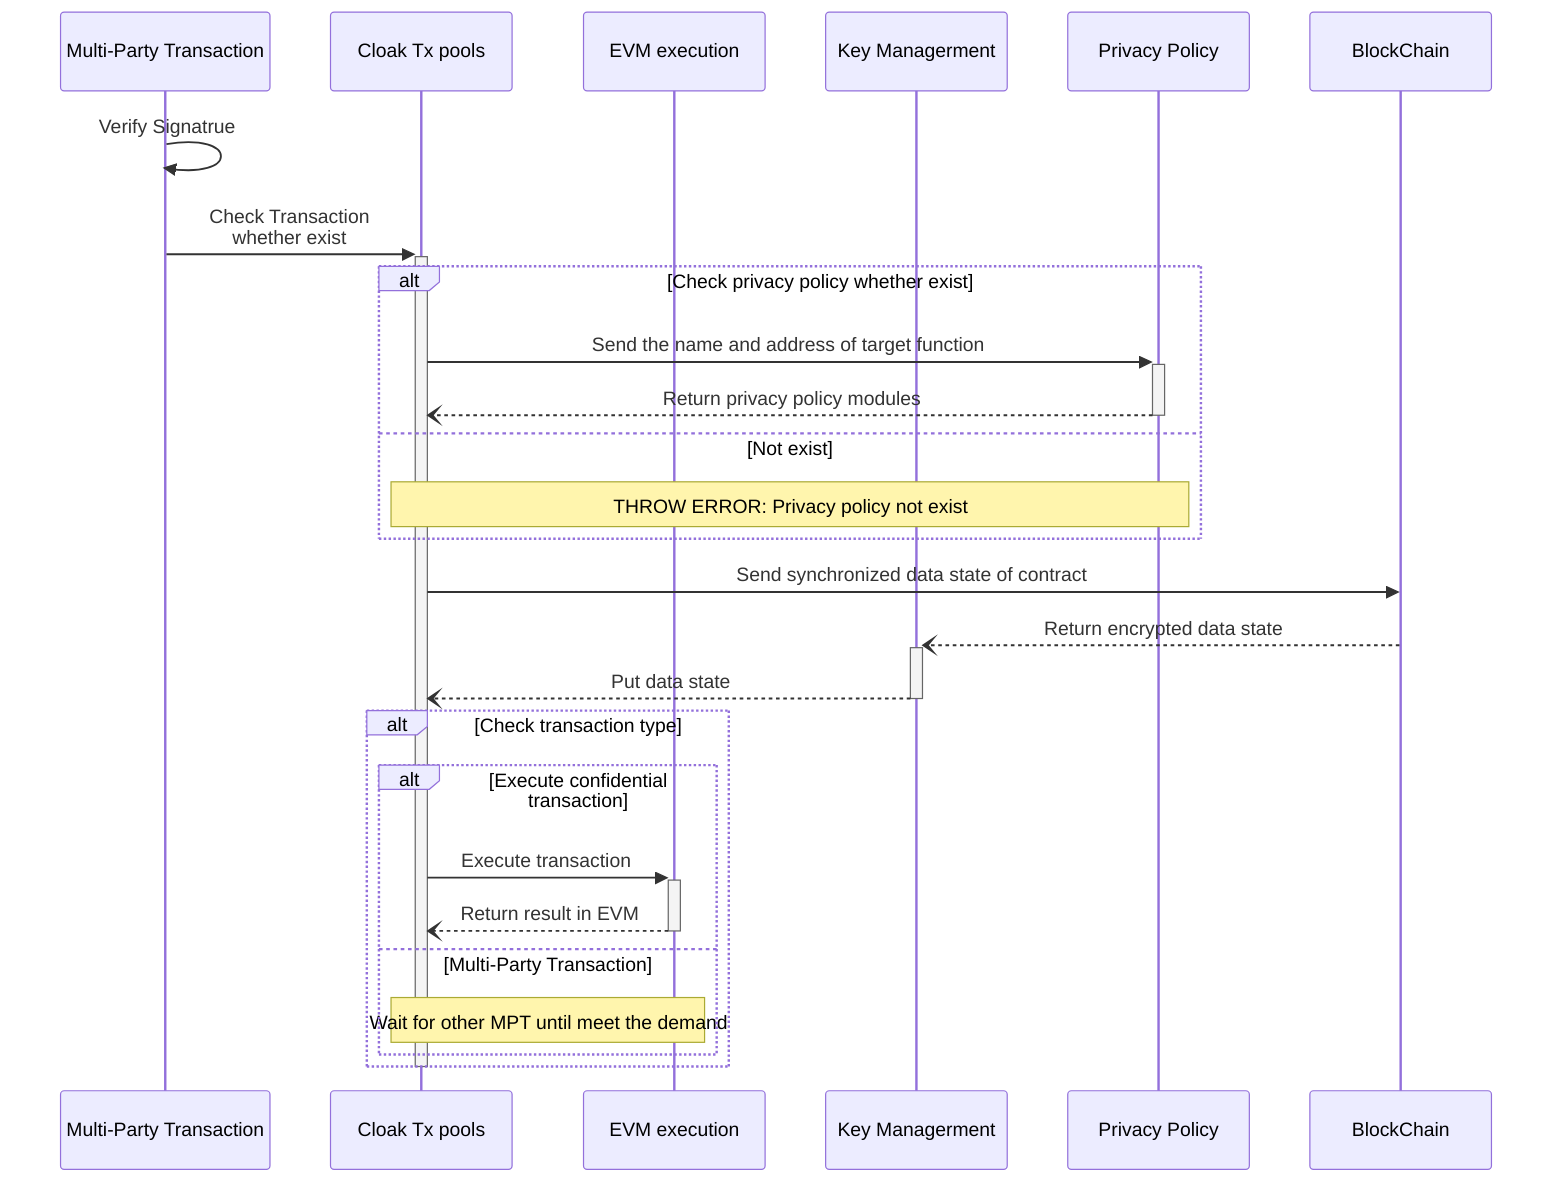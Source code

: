 sequenceDiagram
    participant M as Multi-Party Transaction
    participant C as Cloak Tx pools
    participant E as EVM execution
    participant K as Key Managerment
    participant P as Privacy Policy
    participant B as BlockChain
    M ->> M: Verify Signatrue
    M ->>+ C: Check Transaction <br> whether exist
    alt Check privacy policy whether exist
        C ->>+ P: Send the name and address of target function
        P --)- C: Return privacy policy modules
    else Not exist
        Note over C,P: THROW ERROR: Privacy policy not exist
    end
    C ->> B: Send synchronized data state of contract
    B --)+ K: Return encrypted data state
    K --)- C: Put data state
    alt Check transaction type
        alt Execute confidential transaction   
            C ->>+ E: Execute transaction
            E --)- C: Return result in EVM
        else Multi-Party Transaction
            Note over C,E: Wait for other MPT until meet the demand
        end
    end
    deactivate C